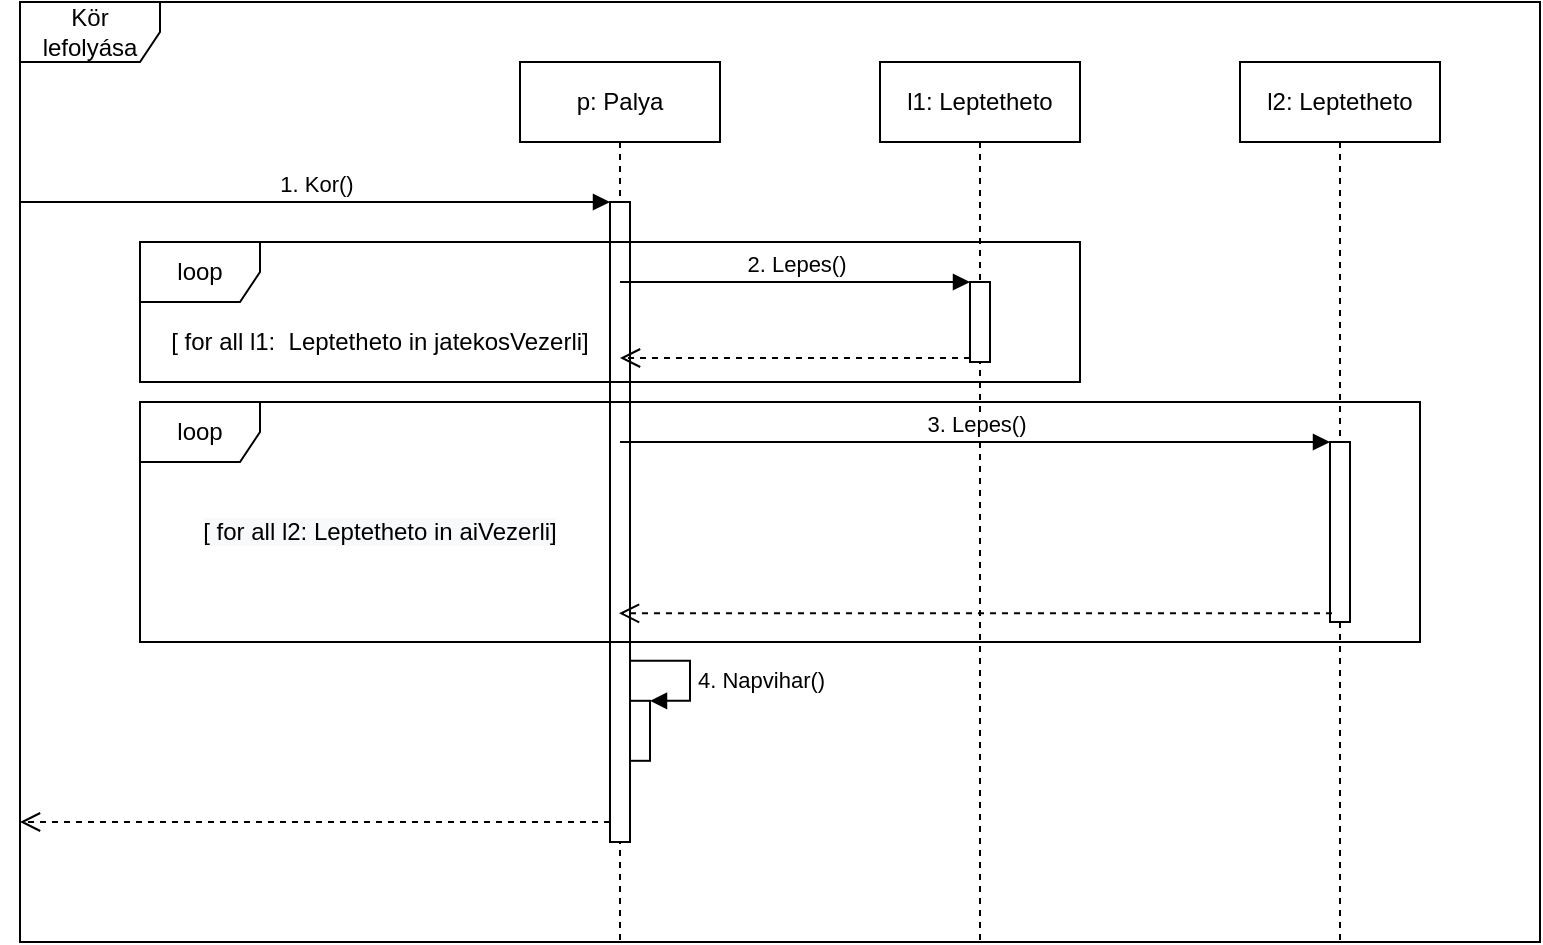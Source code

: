 <mxfile version="14.4.4" type="github">
  <diagram id="ig4ONSyhfNFMPqTWKNNK" name="Page-1">
    <mxGraphModel dx="2391" dy="760" grid="1" gridSize="10" guides="1" tooltips="1" connect="1" arrows="1" fold="1" page="1" pageScale="1" pageWidth="827" pageHeight="1169" math="0" shadow="0">
      <root>
        <mxCell id="0" />
        <mxCell id="1" parent="0" />
        <mxCell id="CgsBrZeZ4YsTduIbn2P8-1" value="Kör lefolyása" style="shape=umlFrame;whiteSpace=wrap;html=1;width=70;height=30;" parent="1" vertex="1">
          <mxGeometry x="-160" y="80" width="760" height="470" as="geometry" />
        </mxCell>
        <mxCell id="E092-3JNbuzqqDDcSKRp-1" value="p: Palya" style="shape=umlLifeline;perimeter=lifelinePerimeter;whiteSpace=wrap;html=1;container=1;collapsible=0;recursiveResize=0;outlineConnect=0;" parent="1" vertex="1">
          <mxGeometry x="90" y="110" width="100" height="440" as="geometry" />
        </mxCell>
        <mxCell id="E092-3JNbuzqqDDcSKRp-4" value="" style="html=1;points=[];perimeter=orthogonalPerimeter;" parent="E092-3JNbuzqqDDcSKRp-1" vertex="1">
          <mxGeometry x="45" y="70" width="10" height="320" as="geometry" />
        </mxCell>
        <mxCell id="E092-3JNbuzqqDDcSKRp-5" value="1. Kor()" style="html=1;verticalAlign=bottom;endArrow=block;entryX=0;entryY=0;" parent="E092-3JNbuzqqDDcSKRp-1" target="E092-3JNbuzqqDDcSKRp-4" edge="1">
          <mxGeometry relative="1" as="geometry">
            <mxPoint x="-250" y="70" as="sourcePoint" />
          </mxGeometry>
        </mxCell>
        <mxCell id="E092-3JNbuzqqDDcSKRp-51" value="" style="html=1;points=[];perimeter=orthogonalPerimeter;" parent="E092-3JNbuzqqDDcSKRp-1" vertex="1">
          <mxGeometry x="55" y="319.4" width="10" height="30" as="geometry" />
        </mxCell>
        <mxCell id="E092-3JNbuzqqDDcSKRp-52" value="4. Napvihar()" style="edgeStyle=orthogonalEdgeStyle;html=1;align=left;spacingLeft=2;endArrow=block;rounded=0;entryX=1;entryY=0;" parent="E092-3JNbuzqqDDcSKRp-1" target="E092-3JNbuzqqDDcSKRp-51" edge="1">
          <mxGeometry x="0.143" relative="1" as="geometry">
            <mxPoint x="55" y="299.4" as="sourcePoint" />
            <Array as="points">
              <mxPoint x="85" y="299.4" />
              <mxPoint x="85" y="319.4" />
            </Array>
            <mxPoint as="offset" />
          </mxGeometry>
        </mxCell>
        <mxCell id="E092-3JNbuzqqDDcSKRp-2" value="l1: Leptetheto" style="shape=umlLifeline;perimeter=lifelinePerimeter;whiteSpace=wrap;html=1;container=1;collapsible=0;recursiveResize=0;outlineConnect=0;" parent="1" vertex="1">
          <mxGeometry x="270" y="110" width="100" height="440" as="geometry" />
        </mxCell>
        <mxCell id="E092-3JNbuzqqDDcSKRp-7" value="" style="html=1;points=[];perimeter=orthogonalPerimeter;" parent="E092-3JNbuzqqDDcSKRp-2" vertex="1">
          <mxGeometry x="45" y="110" width="10" height="40" as="geometry" />
        </mxCell>
        <mxCell id="E092-3JNbuzqqDDcSKRp-3" value="l2: Leptetheto" style="shape=umlLifeline;perimeter=lifelinePerimeter;whiteSpace=wrap;html=1;container=1;collapsible=0;recursiveResize=0;outlineConnect=0;" parent="1" vertex="1">
          <mxGeometry x="450" y="110" width="100" height="440" as="geometry" />
        </mxCell>
        <mxCell id="E092-3JNbuzqqDDcSKRp-16" value="" style="html=1;points=[];perimeter=orthogonalPerimeter;" parent="E092-3JNbuzqqDDcSKRp-3" vertex="1">
          <mxGeometry x="45" y="190" width="10" height="90" as="geometry" />
        </mxCell>
        <mxCell id="E092-3JNbuzqqDDcSKRp-8" value="2. Lepes()" style="html=1;verticalAlign=bottom;endArrow=block;entryX=0;entryY=0;" parent="1" source="E092-3JNbuzqqDDcSKRp-1" target="E092-3JNbuzqqDDcSKRp-7" edge="1">
          <mxGeometry relative="1" as="geometry">
            <mxPoint x="245" y="200" as="sourcePoint" />
          </mxGeometry>
        </mxCell>
        <mxCell id="E092-3JNbuzqqDDcSKRp-9" value="" style="html=1;verticalAlign=bottom;endArrow=open;dashed=1;endSize=8;exitX=0;exitY=0.95;" parent="1" source="E092-3JNbuzqqDDcSKRp-7" target="E092-3JNbuzqqDDcSKRp-1" edge="1">
          <mxGeometry x="-0.031" y="-6" relative="1" as="geometry">
            <mxPoint x="245" y="276" as="targetPoint" />
            <mxPoint as="offset" />
          </mxGeometry>
        </mxCell>
        <mxCell id="E092-3JNbuzqqDDcSKRp-17" value="3. Lepes()" style="html=1;verticalAlign=bottom;endArrow=block;entryX=0;entryY=0;" parent="1" source="E092-3JNbuzqqDDcSKRp-1" target="E092-3JNbuzqqDDcSKRp-16" edge="1">
          <mxGeometry relative="1" as="geometry">
            <mxPoint x="425" y="300" as="sourcePoint" />
          </mxGeometry>
        </mxCell>
        <mxCell id="E092-3JNbuzqqDDcSKRp-18" value="" style="html=1;verticalAlign=bottom;endArrow=open;dashed=1;endSize=8;exitX=0.1;exitY=0.989;exitDx=0;exitDy=0;exitPerimeter=0;" parent="1" edge="1">
          <mxGeometry relative="1" as="geometry">
            <mxPoint x="139.5" y="385.66" as="targetPoint" />
            <mxPoint x="496" y="385.66" as="sourcePoint" />
          </mxGeometry>
        </mxCell>
        <mxCell id="E092-3JNbuzqqDDcSKRp-33" value="loop" style="shape=umlFrame;whiteSpace=wrap;html=1;" parent="1" vertex="1">
          <mxGeometry x="-100" y="200" width="470" height="70" as="geometry" />
        </mxCell>
        <mxCell id="E092-3JNbuzqqDDcSKRp-34" value="[ for all l1:&amp;nbsp; Leptetheto in jatekosVezerli]" style="text;html=1;strokeColor=none;fillColor=none;align=center;verticalAlign=middle;whiteSpace=wrap;rounded=0;" parent="1" vertex="1">
          <mxGeometry x="-90" y="240" width="220" height="20" as="geometry" />
        </mxCell>
        <mxCell id="E092-3JNbuzqqDDcSKRp-62" value="loop" style="shape=umlFrame;whiteSpace=wrap;html=1;" parent="1" vertex="1">
          <mxGeometry x="-100" y="280" width="640" height="120" as="geometry" />
        </mxCell>
        <mxCell id="E092-3JNbuzqqDDcSKRp-63" value="&lt;br&gt;&lt;br&gt;&lt;span style=&quot;color: rgb(0 , 0 , 0) ; font-family: &amp;#34;helvetica&amp;#34; ; font-size: 12px ; font-style: normal ; font-weight: 400 ; letter-spacing: normal ; text-align: center ; text-indent: 0px ; text-transform: none ; word-spacing: 0px ; background-color: rgb(248 , 249 , 250) ; display: inline ; float: none&quot;&gt;[ for all l2: Leptetheto in aiVezerli]&lt;/span&gt;" style="text;html=1;strokeColor=none;fillColor=none;align=center;verticalAlign=middle;whiteSpace=wrap;rounded=0;" parent="1" vertex="1">
          <mxGeometry x="-100" y="320" width="240" height="20" as="geometry" />
        </mxCell>
        <mxCell id="E092-3JNbuzqqDDcSKRp-6" value="" style="html=1;verticalAlign=bottom;endArrow=open;dashed=1;endSize=8;exitX=0.033;exitY=0.989;exitDx=0;exitDy=0;exitPerimeter=0;" parent="1" edge="1">
          <mxGeometry x="-0.274" y="-94" relative="1" as="geometry">
            <mxPoint x="-160" y="490" as="targetPoint" />
            <mxPoint as="offset" />
            <mxPoint x="135.0" y="490" as="sourcePoint" />
          </mxGeometry>
        </mxCell>
      </root>
    </mxGraphModel>
  </diagram>
</mxfile>
